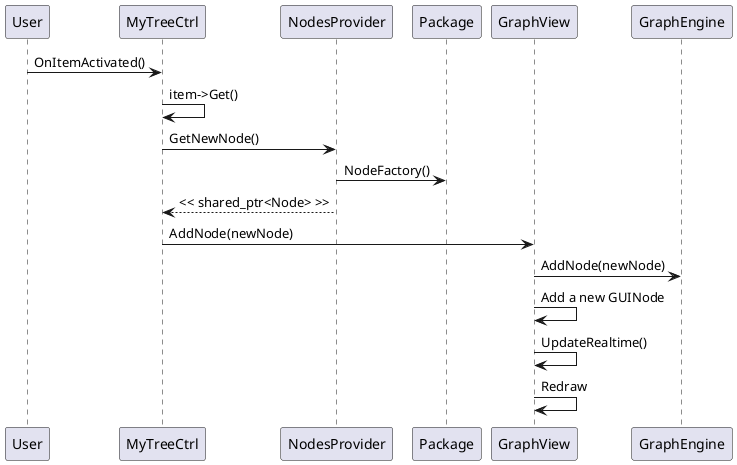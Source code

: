 @startuml
User -> MyTreeCtrl : OnItemActivated()
MyTreeCtrl -> MyTreeCtrl : item->Get()
MyTreeCtrl -> NodesProvider : GetNewNode()
NodesProvider -> Package : NodeFactory()
NodesProvider --> MyTreeCtrl : << shared_ptr<Node> >>
MyTreeCtrl -> GraphView : AddNode(newNode)
GraphView -> GraphEngine : AddNode(newNode)
GraphView -> GraphView : Add a new GUINode
GraphView -> GraphView : UpdateRealtime()
GraphView -> GraphView : Redraw
@enduml
